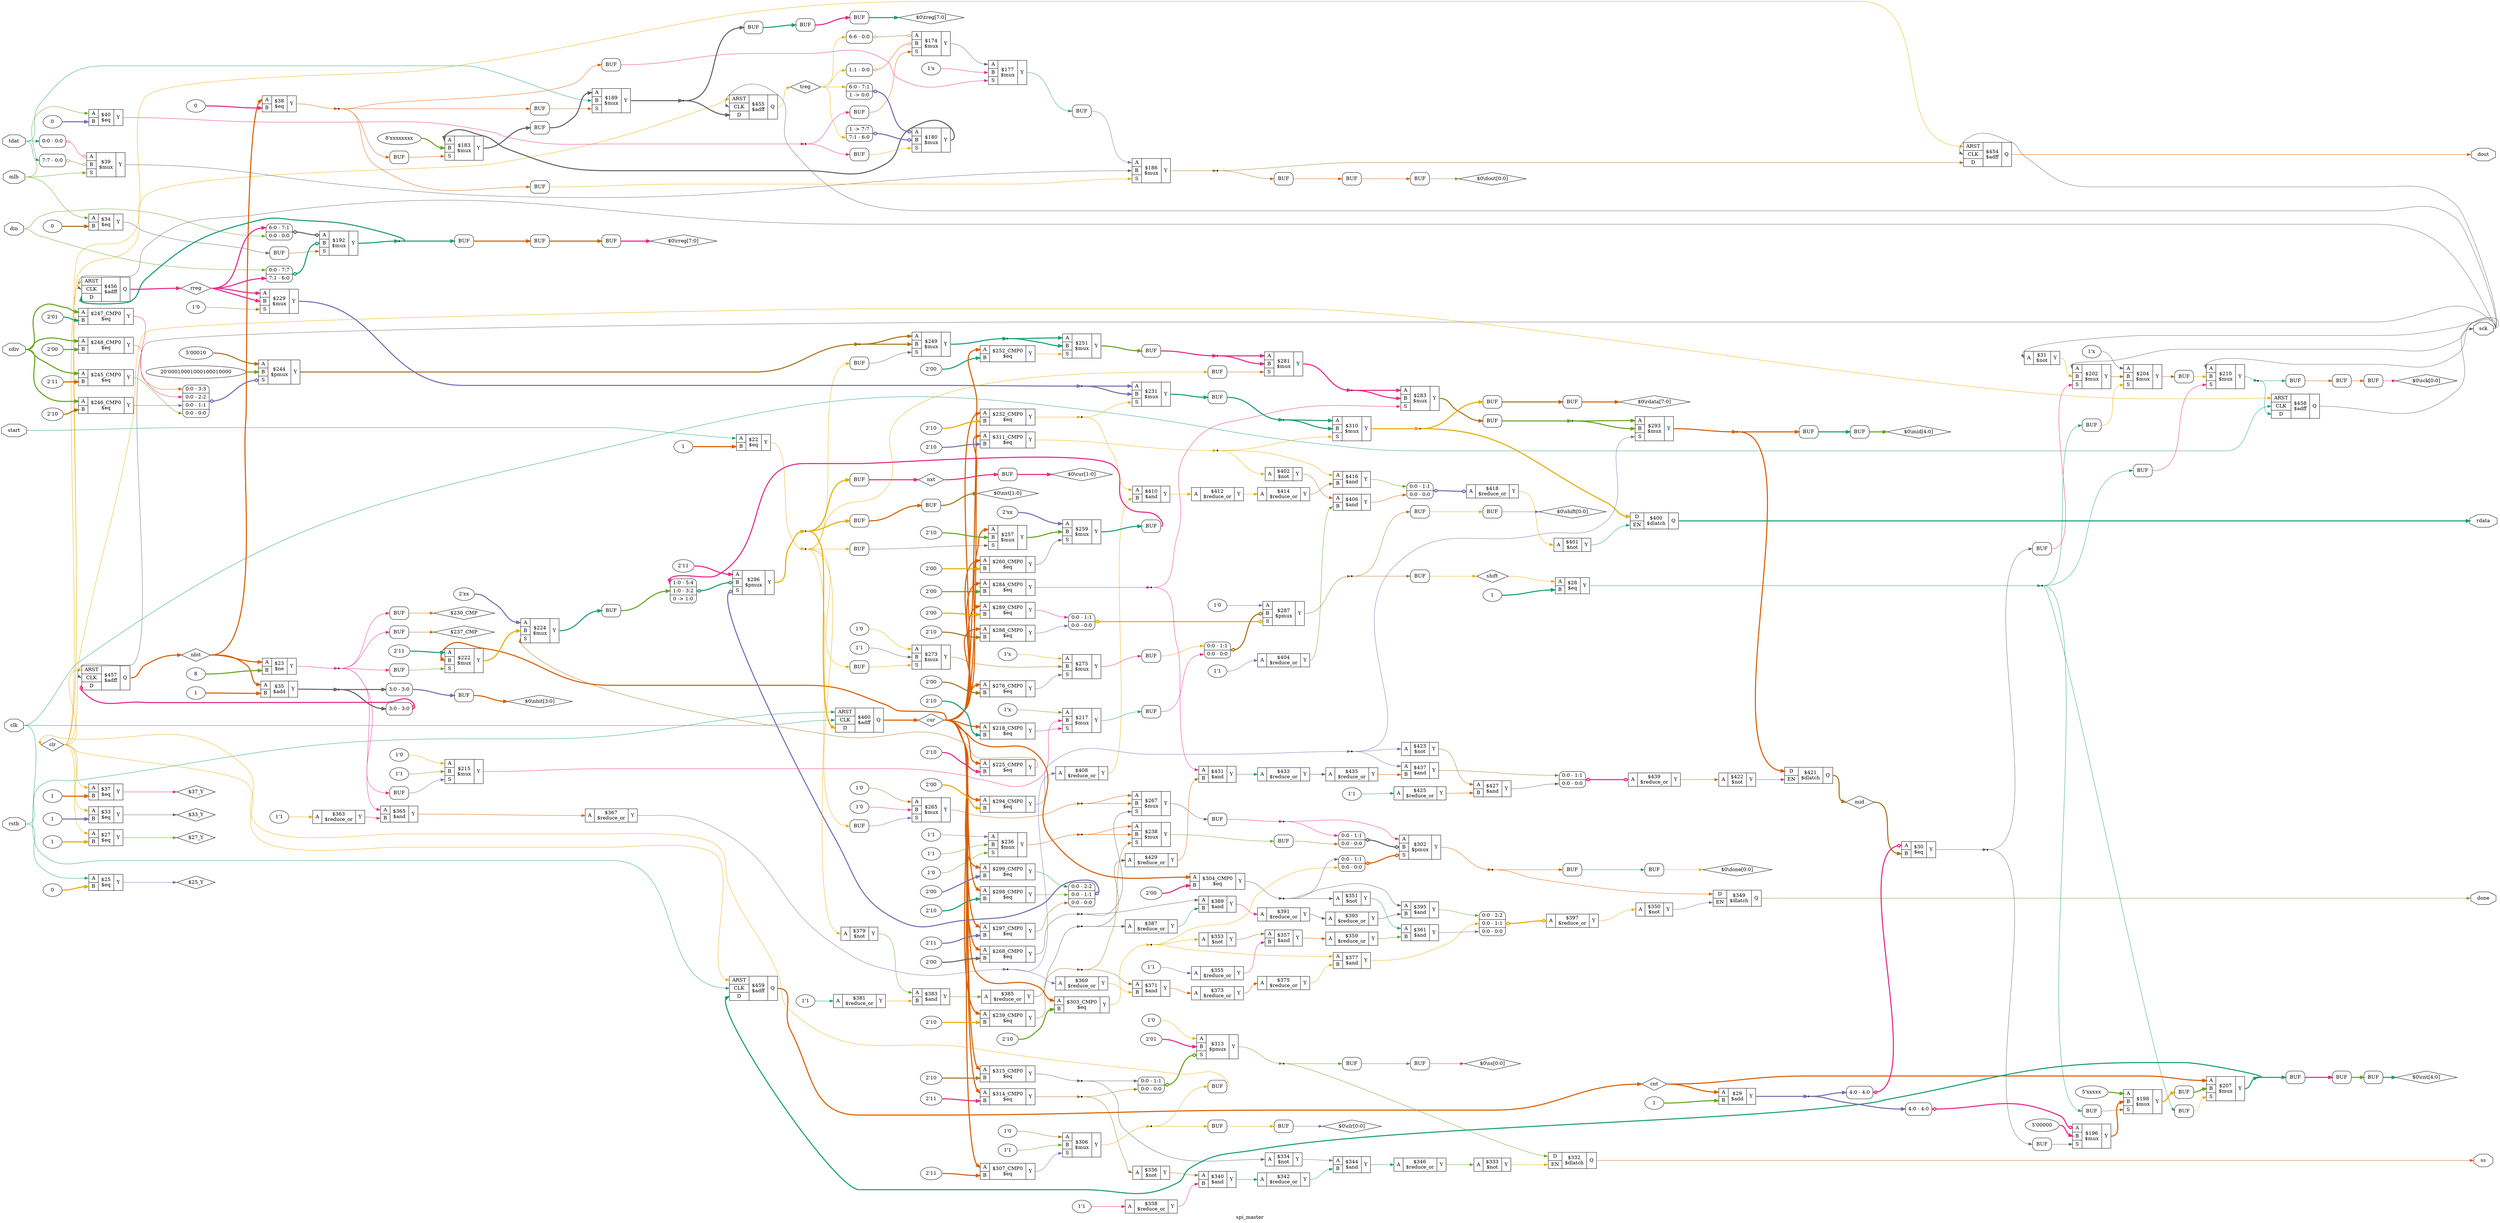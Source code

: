 digraph "spi_master" {
label="spi_master";
rankdir="LR";
remincross=true;
n200 [ shape=diamond, label="clr", color="black", fontcolor="black" ];
n201 [ shape=diamond, label="shift", color="black", fontcolor="black" ];
n202 [ shape=diamond, label="cnt", color="black", fontcolor="black" ];
n203 [ shape=diamond, label="mid", color="black", fontcolor="black" ];
n204 [ shape=diamond, label="nbit", color="black", fontcolor="black" ];
n205 [ shape=diamond, label="rreg", color="black", fontcolor="black" ];
n206 [ shape=diamond, label="treg", color="black", fontcolor="black" ];
n207 [ shape=diamond, label="nxt", color="black", fontcolor="black" ];
n208 [ shape=diamond, label="cur", color="black", fontcolor="black" ];
n209 [ shape=octagon, label="rdata", color="black", fontcolor="black" ];
n210 [ shape=octagon, label="done", color="black", fontcolor="black" ];
n211 [ shape=octagon, label="dout", color="black", fontcolor="black" ];
n212 [ shape=octagon, label="sck", color="black", fontcolor="black" ];
n213 [ shape=octagon, label="ss", color="black", fontcolor="black" ];
n214 [ shape=octagon, label="din", color="black", fontcolor="black" ];
n215 [ shape=octagon, label="cdiv", color="black", fontcolor="black" ];
n216 [ shape=octagon, label="tdat", color="black", fontcolor="black" ];
n217 [ shape=octagon, label="start", color="black", fontcolor="black" ];
n218 [ shape=octagon, label="mlb", color="black", fontcolor="black" ];
n219 [ shape=octagon, label="clk", color="black", fontcolor="black" ];
n220 [ shape=octagon, label="rstb", color="black", fontcolor="black" ];
{ rank="source"; n214; n215; n216; n217; n218; n219; n220;}
{ rank="sink"; n209; n210; n211; n212; n213;}
c225 [ shape=record, label="{{<p221> ARST|<p222> CLK|<p223> D}|$460\n$adff|{<p224> Q}}" ];
c226 [ shape=record, label="{{<p221> ARST|<p222> CLK|<p223> D}|$459\n$adff|{<p224> Q}}" ];
c227 [ shape=record, label="{{<p221> ARST|<p222> CLK|<p223> D}|$458\n$adff|{<p224> Q}}" ];
c228 [ shape=record, label="{{<p221> ARST|<p222> CLK|<p223> D}|$457\n$adff|{<p224> Q}}" ];
x0 [ shape=record, style=rounded, label="<s0> 3:0 - 3:0 " ];
x0:e -> c228:p223:w [arrowhead=odiamond, arrowtail=odiamond, dir=both, colorscheme="dark28", color="4", fontcolor="4", style="setlinewidth(3)", label=""];
c229 [ shape=record, label="{{<p221> ARST|<p222> CLK|<p223> D}|$456\n$adff|{<p224> Q}}" ];
c230 [ shape=record, label="{{<p221> ARST|<p222> CLK|<p223> D}|$455\n$adff|{<p224> Q}}" ];
c231 [ shape=record, label="{{<p221> ARST|<p222> CLK|<p223> D}|$454\n$adff|{<p224> Q}}" ];
c233 [ shape=record, label="{{<p223> D|<p232> EN}|$421\n$dlatch|{<p224> Q}}" ];
c236 [ shape=record, label="{{<p234> A}|$422\n$not|{<p235> Y}}" ];
c237 [ shape=record, label="{{<p234> A}|$439\n$reduce_or|{<p235> Y}}" ];
x1 [ shape=record, style=rounded, label="<s1> 0:0 - 1:1 |<s0> 0:0 - 0:0 " ];
x1:e -> c237:p234:w [arrowhead=odiamond, arrowtail=odiamond, dir=both, colorscheme="dark28", color="4", fontcolor="4", style="setlinewidth(3)", label=""];
c239 [ shape=record, label="{{<p234> A|<p238> B}|$437\n$and|{<p235> Y}}" ];
c240 [ shape=record, label="{{<p234> A}|$435\n$reduce_or|{<p235> Y}}" ];
c241 [ shape=record, label="{{<p234> A}|$433\n$reduce_or|{<p235> Y}}" ];
c242 [ shape=record, label="{{<p234> A|<p238> B}|$431\n$and|{<p235> Y}}" ];
c243 [ shape=record, label="{{<p234> A}|$429\n$reduce_or|{<p235> Y}}" ];
c244 [ shape=record, label="{{<p234> A|<p238> B}|$427\n$and|{<p235> Y}}" ];
v2 [ label="1'1" ];
c245 [ shape=record, label="{{<p234> A}|$425\n$reduce_or|{<p235> Y}}" ];
c246 [ shape=record, label="{{<p234> A}|$423\n$not|{<p235> Y}}" ];
c247 [ shape=record, label="{{<p223> D|<p232> EN}|$400\n$dlatch|{<p224> Q}}" ];
c248 [ shape=record, label="{{<p234> A}|$401\n$not|{<p235> Y}}" ];
c249 [ shape=record, label="{{<p234> A}|$418\n$reduce_or|{<p235> Y}}" ];
x3 [ shape=record, style=rounded, label="<s1> 0:0 - 1:1 |<s0> 0:0 - 0:0 " ];
x3:e -> c249:p234:w [arrowhead=odiamond, arrowtail=odiamond, dir=both, colorscheme="dark28", color="3", fontcolor="3", style="setlinewidth(3)", label=""];
c250 [ shape=record, label="{{<p234> A|<p238> B}|$416\n$and|{<p235> Y}}" ];
c251 [ shape=record, label="{{<p234> A}|$414\n$reduce_or|{<p235> Y}}" ];
c252 [ shape=record, label="{{<p234> A}|$412\n$reduce_or|{<p235> Y}}" ];
c253 [ shape=record, label="{{<p234> A|<p238> B}|$410\n$and|{<p235> Y}}" ];
c254 [ shape=record, label="{{<p234> A}|$408\n$reduce_or|{<p235> Y}}" ];
c255 [ shape=record, label="{{<p234> A|<p238> B}|$406\n$and|{<p235> Y}}" ];
v4 [ label="1'1" ];
c256 [ shape=record, label="{{<p234> A}|$404\n$reduce_or|{<p235> Y}}" ];
c257 [ shape=record, label="{{<p234> A}|$402\n$not|{<p235> Y}}" ];
c258 [ shape=record, label="{{<p223> D|<p232> EN}|$349\n$dlatch|{<p224> Q}}" ];
c259 [ shape=record, label="{{<p234> A}|$350\n$not|{<p235> Y}}" ];
c260 [ shape=record, label="{{<p234> A}|$397\n$reduce_or|{<p235> Y}}" ];
x5 [ shape=record, style=rounded, label="<s2> 0:0 - 2:2 |<s1> 0:0 - 1:1 |<s0> 0:0 - 0:0 " ];
x5:e -> c260:p234:w [arrowhead=odiamond, arrowtail=odiamond, dir=both, colorscheme="dark28", color="6", fontcolor="6", style="setlinewidth(3)", label=""];
c261 [ shape=record, label="{{<p234> A|<p238> B}|$395\n$and|{<p235> Y}}" ];
c262 [ shape=record, label="{{<p234> A}|$393\n$reduce_or|{<p235> Y}}" ];
c263 [ shape=record, label="{{<p234> A}|$391\n$reduce_or|{<p235> Y}}" ];
c264 [ shape=record, label="{{<p234> A|<p238> B}|$389\n$and|{<p235> Y}}" ];
c265 [ shape=record, label="{{<p234> A}|$387\n$reduce_or|{<p235> Y}}" ];
c266 [ shape=record, label="{{<p234> A}|$385\n$reduce_or|{<p235> Y}}" ];
c267 [ shape=record, label="{{<p234> A|<p238> B}|$383\n$and|{<p235> Y}}" ];
v6 [ label="1'1" ];
c268 [ shape=record, label="{{<p234> A}|$381\n$reduce_or|{<p235> Y}}" ];
c269 [ shape=record, label="{{<p234> A}|$379\n$not|{<p235> Y}}" ];
c270 [ shape=record, label="{{<p234> A|<p238> B}|$377\n$and|{<p235> Y}}" ];
c271 [ shape=record, label="{{<p234> A}|$375\n$reduce_or|{<p235> Y}}" ];
c272 [ shape=record, label="{{<p234> A}|$373\n$reduce_or|{<p235> Y}}" ];
c273 [ shape=record, label="{{<p234> A|<p238> B}|$371\n$and|{<p235> Y}}" ];
c274 [ shape=record, label="{{<p234> A}|$369\n$reduce_or|{<p235> Y}}" ];
c275 [ shape=record, label="{{<p234> A}|$367\n$reduce_or|{<p235> Y}}" ];
c276 [ shape=record, label="{{<p234> A|<p238> B}|$365\n$and|{<p235> Y}}" ];
v7 [ label="1'1" ];
c277 [ shape=record, label="{{<p234> A}|$363\n$reduce_or|{<p235> Y}}" ];
c278 [ shape=record, label="{{<p234> A|<p238> B}|$361\n$and|{<p235> Y}}" ];
c279 [ shape=record, label="{{<p234> A}|$359\n$reduce_or|{<p235> Y}}" ];
c280 [ shape=record, label="{{<p234> A|<p238> B}|$357\n$and|{<p235> Y}}" ];
v8 [ label="1'1" ];
c281 [ shape=record, label="{{<p234> A}|$355\n$reduce_or|{<p235> Y}}" ];
c282 [ shape=record, label="{{<p234> A}|$353\n$not|{<p235> Y}}" ];
c283 [ shape=record, label="{{<p234> A}|$351\n$not|{<p235> Y}}" ];
c284 [ shape=record, label="{{<p223> D|<p232> EN}|$332\n$dlatch|{<p224> Q}}" ];
c285 [ shape=record, label="{{<p234> A}|$333\n$not|{<p235> Y}}" ];
c286 [ shape=record, label="{{<p234> A}|$346\n$reduce_or|{<p235> Y}}" ];
c287 [ shape=record, label="{{<p234> A|<p238> B}|$344\n$and|{<p235> Y}}" ];
c288 [ shape=record, label="{{<p234> A}|$342\n$reduce_or|{<p235> Y}}" ];
c289 [ shape=record, label="{{<p234> A|<p238> B}|$340\n$and|{<p235> Y}}" ];
v9 [ label="1'1" ];
c290 [ shape=record, label="{{<p234> A}|$338\n$reduce_or|{<p235> Y}}" ];
c291 [ shape=record, label="{{<p234> A}|$336\n$not|{<p235> Y}}" ];
c292 [ shape=record, label="{{<p234> A}|$334\n$not|{<p235> Y}}" ];
v10 [ label="2'10" ];
c293 [ shape=record, label="{{<p234> A|<p238> B}|$315_CMP0\n$eq|{<p235> Y}}" ];
v12 [ label="2'01" ];
v13 [ label="1'0" ];
c295 [ shape=record, label="{{<p234> A|<p238> B|<p294> S}|$313\n$pmux|{<p235> Y}}" ];
x11 [ shape=record, style=rounded, label="<s1> 0:0 - 1:1 |<s0> 0:0 - 0:0 " ];
x11:e -> c295:p294:w [arrowhead=odiamond, arrowtail=odiamond, dir=both, colorscheme="dark28", color="5", fontcolor="5", style="setlinewidth(3)", label=""];
v14 [ label="2'11" ];
c296 [ shape=record, label="{{<p234> A|<p238> B}|$314_CMP0\n$eq|{<p235> Y}}" ];
c297 [ shape=record, label="{{<p234> A|<p238> B|<p294> S}|$310\n$mux|{<p235> Y}}" ];
v15 [ label="2'10" ];
c298 [ shape=record, label="{{<p234> A|<p238> B}|$311_CMP0\n$eq|{<p235> Y}}" ];
v16 [ label="1'1" ];
v17 [ label="1'0" ];
c299 [ shape=record, label="{{<p234> A|<p238> B|<p294> S}|$306\n$mux|{<p235> Y}}" ];
v18 [ label="2'11" ];
c300 [ shape=record, label="{{<p234> A|<p238> B}|$307_CMP0\n$eq|{<p235> Y}}" ];
v19 [ label="2'00" ];
c301 [ shape=record, label="{{<p234> A|<p238> B}|$304_CMP0\n$eq|{<p235> Y}}" ];
c302 [ shape=record, label="{{<p234> A|<p238> B|<p294> S}|$302\n$pmux|{<p235> Y}}" ];
x20 [ shape=record, style=rounded, label="<s1> 0:0 - 1:1 |<s0> 0:0 - 0:0 " ];
x20:e -> c302:p294:w [arrowhead=odiamond, arrowtail=odiamond, dir=both, colorscheme="dark28", color="2", fontcolor="2", style="setlinewidth(3)", label=""];
x21 [ shape=record, style=rounded, label="<s1> 0:0 - 1:1 |<s0> 0:0 - 0:0 " ];
x21:e -> c302:p238:w [arrowhead=odiamond, arrowtail=odiamond, dir=both, colorscheme="dark28", color="8", fontcolor="8", style="setlinewidth(3)", label=""];
v22 [ label="2'10" ];
c303 [ shape=record, label="{{<p234> A|<p238> B}|$303_CMP0\n$eq|{<p235> Y}}" ];
v23 [ label="2'00" ];
c304 [ shape=record, label="{{<p234> A|<p238> B}|$299_CMP0\n$eq|{<p235> Y}}" ];
v24 [ label="2'10" ];
c305 [ shape=record, label="{{<p234> A|<p238> B}|$298_CMP0\n$eq|{<p235> Y}}" ];
v27 [ label="2'11" ];
c306 [ shape=record, label="{{<p234> A|<p238> B|<p294> S}|$296\n$pmux|{<p235> Y}}" ];
x25 [ shape=record, style=rounded, label="<s2> 0:0 - 2:2 |<s1> 0:0 - 1:1 |<s0> 0:0 - 0:0 " ];
x25:e -> c306:p294:w [arrowhead=odiamond, arrowtail=odiamond, dir=both, colorscheme="dark28", color="3", fontcolor="3", style="setlinewidth(3)", label=""];
x26 [ shape=record, style=rounded, label="<s2> 1:0 - 5:4 |<s1> 1:0 - 3:2 |0 -&gt; 1:0 " ];
x26:e -> c306:p238:w [arrowhead=odiamond, arrowtail=odiamond, dir=both, colorscheme="dark28", color="1", fontcolor="1", style="setlinewidth(3)", label=""];
v28 [ label="2'11" ];
c307 [ shape=record, label="{{<p234> A|<p238> B}|$297_CMP0\n$eq|{<p235> Y}}" ];
c308 [ shape=record, label="{{<p234> A|<p238> B|<p294> S}|$293\n$mux|{<p235> Y}}" ];
v29 [ label="2'00" ];
c309 [ shape=record, label="{{<p234> A|<p238> B}|$294_CMP0\n$eq|{<p235> Y}}" ];
v30 [ label="2'00" ];
c310 [ shape=record, label="{{<p234> A|<p238> B}|$289_CMP0\n$eq|{<p235> Y}}" ];
v33 [ label="1'0" ];
c311 [ shape=record, label="{{<p234> A|<p238> B|<p294> S}|$287\n$pmux|{<p235> Y}}" ];
x31 [ shape=record, style=rounded, label="<s1> 0:0 - 1:1 |<s0> 0:0 - 0:0 " ];
x31:e -> c311:p294:w [arrowhead=odiamond, arrowtail=odiamond, dir=both, colorscheme="dark28", color="6", fontcolor="6", style="setlinewidth(3)", label=""];
x32 [ shape=record, style=rounded, label="<s1> 0:0 - 1:1 |<s0> 0:0 - 0:0 " ];
x32:e -> c311:p238:w [arrowhead=odiamond, arrowtail=odiamond, dir=both, colorscheme="dark28", color="7", fontcolor="7", style="setlinewidth(3)", label=""];
v34 [ label="2'10" ];
c312 [ shape=record, label="{{<p234> A|<p238> B}|$288_CMP0\n$eq|{<p235> Y}}" ];
c313 [ shape=record, label="{{<p234> A|<p238> B|<p294> S}|$283\n$mux|{<p235> Y}}" ];
v35 [ label="2'00" ];
c314 [ shape=record, label="{{<p234> A|<p238> B}|$284_CMP0\n$eq|{<p235> Y}}" ];
c315 [ shape=record, label="{{<p234> A|<p238> B|<p294> S}|$281\n$mux|{<p235> Y}}" ];
v36 [ label="1'x" ];
c316 [ shape=record, label="{{<p234> A|<p238> B|<p294> S}|$275\n$mux|{<p235> Y}}" ];
v37 [ label="2'00" ];
c317 [ shape=record, label="{{<p234> A|<p238> B}|$276_CMP0\n$eq|{<p235> Y}}" ];
v38 [ label="1'1" ];
v39 [ label="1'0" ];
c318 [ shape=record, label="{{<p234> A|<p238> B|<p294> S}|$273\n$mux|{<p235> Y}}" ];
c319 [ shape=record, label="{{<p234> A|<p238> B|<p294> S}|$267\n$mux|{<p235> Y}}" ];
v40 [ label="2'00" ];
c320 [ shape=record, label="{{<p234> A|<p238> B}|$268_CMP0\n$eq|{<p235> Y}}" ];
v41 [ label="1'0" ];
v42 [ label="1'0" ];
c321 [ shape=record, label="{{<p234> A|<p238> B|<p294> S}|$265\n$mux|{<p235> Y}}" ];
v43 [ label="2'xx" ];
c322 [ shape=record, label="{{<p234> A|<p238> B|<p294> S}|$259\n$mux|{<p235> Y}}" ];
v44 [ label="2'00" ];
c323 [ shape=record, label="{{<p234> A|<p238> B}|$260_CMP0\n$eq|{<p235> Y}}" ];
v45 [ label="2'10" ];
c324 [ shape=record, label="{{<p234> A|<p238> B|<p294> S}|$257\n$mux|{<p235> Y}}" ];
c325 [ shape=record, label="{{<p234> A|<p238> B|<p294> S}|$251\n$mux|{<p235> Y}}" ];
v46 [ label="2'00" ];
c326 [ shape=record, label="{{<p234> A|<p238> B}|$252_CMP0\n$eq|{<p235> Y}}" ];
c327 [ shape=record, label="{{<p234> A|<p238> B|<p294> S}|$249\n$mux|{<p235> Y}}" ];
v47 [ label="2'00" ];
c328 [ shape=record, label="{{<p234> A|<p238> B}|$248_CMP0\n$eq|{<p235> Y}}" ];
v48 [ label="2'01" ];
c329 [ shape=record, label="{{<p234> A|<p238> B}|$247_CMP0\n$eq|{<p235> Y}}" ];
v49 [ label="2'10" ];
c330 [ shape=record, label="{{<p234> A|<p238> B}|$246_CMP0\n$eq|{<p235> Y}}" ];
v51 [ label="20'00010001000100010000" ];
v52 [ label="5'00010" ];
c331 [ shape=record, label="{{<p234> A|<p238> B|<p294> S}|$244\n$pmux|{<p235> Y}}" ];
x50 [ shape=record, style=rounded, label="<s3> 0:0 - 3:3 |<s2> 0:0 - 2:2 |<s1> 0:0 - 1:1 |<s0> 0:0 - 0:0 " ];
x50:e -> c331:p294:w [arrowhead=odiamond, arrowtail=odiamond, dir=both, colorscheme="dark28", color="3", fontcolor="3", style="setlinewidth(3)", label=""];
v53 [ label="2'11" ];
c332 [ shape=record, label="{{<p234> A|<p238> B}|$245_CMP0\n$eq|{<p235> Y}}" ];
c333 [ shape=record, label="{{<p234> A|<p238> B|<p294> S}|$238\n$mux|{<p235> Y}}" ];
v54 [ label="2'10" ];
c334 [ shape=record, label="{{<p234> A|<p238> B}|$239_CMP0\n$eq|{<p235> Y}}" ];
v55 [ label="1'0" ];
v56 [ label="1'1" ];
v57 [ label="1'1" ];
c335 [ shape=record, label="{{<p234> A|<p238> B|<p294> S}|$236\n$mux|{<p235> Y}}" ];
c336 [ shape=record, label="{{<p234> A|<p238> B|<p294> S}|$231\n$mux|{<p235> Y}}" ];
v58 [ label="2'10" ];
c337 [ shape=record, label="{{<p234> A|<p238> B}|$232_CMP0\n$eq|{<p235> Y}}" ];
v59 [ label="1'0" ];
c338 [ shape=record, label="{{<p234> A|<p238> B|<p294> S}|$229\n$mux|{<p235> Y}}" ];
v60 [ label="2'xx" ];
c339 [ shape=record, label="{{<p234> A|<p238> B|<p294> S}|$224\n$mux|{<p235> Y}}" ];
v61 [ label="2'10" ];
c340 [ shape=record, label="{{<p234> A|<p238> B}|$225_CMP0\n$eq|{<p235> Y}}" ];
v62 [ label="2'11" ];
c341 [ shape=record, label="{{<p234> A|<p238> B|<p294> S}|$222\n$mux|{<p235> Y}}" ];
v63 [ label="1'x" ];
c342 [ shape=record, label="{{<p234> A|<p238> B|<p294> S}|$217\n$mux|{<p235> Y}}" ];
v64 [ label="2'10" ];
c343 [ shape=record, label="{{<p234> A|<p238> B}|$218_CMP0\n$eq|{<p235> Y}}" ];
v65 [ label="1'1" ];
v66 [ label="1'0" ];
c344 [ shape=record, label="{{<p234> A|<p238> B|<p294> S}|$215\n$mux|{<p235> Y}}" ];
c345 [ shape=record, label="{{<p234> A|<p238> B|<p294> S}|$210\n$mux|{<p235> Y}}" ];
c346 [ shape=record, label="{{<p234> A|<p238> B|<p294> S}|$207\n$mux|{<p235> Y}}" ];
v67 [ label="1'x" ];
c347 [ shape=record, label="{{<p234> A|<p238> B|<p294> S}|$204\n$mux|{<p235> Y}}" ];
c348 [ shape=record, label="{{<p234> A|<p238> B|<p294> S}|$202\n$mux|{<p235> Y}}" ];
v68 [ label="5'xxxxx" ];
c349 [ shape=record, label="{{<p234> A|<p238> B|<p294> S}|$198\n$mux|{<p235> Y}}" ];
v69 [ label="5'00000" ];
c350 [ shape=record, label="{{<p234> A|<p238> B|<p294> S}|$196\n$mux|{<p235> Y}}" ];
x70 [ shape=record, style=rounded, label="<s0> 4:0 - 4:0 " ];
x70:e -> c350:p234:w [arrowhead=odiamond, arrowtail=odiamond, dir=both, colorscheme="dark28", color="4", fontcolor="4", style="setlinewidth(3)", label=""];
c351 [ shape=record, label="{{<p234> A|<p238> B|<p294> S}|$192\n$mux|{<p235> Y}}" ];
x71 [ shape=record, style=rounded, label="<s1> 0:0 - 7:7 |<s0> 7:1 - 6:0 " ];
x71:e -> c351:p238:w [arrowhead=odiamond, arrowtail=odiamond, dir=both, colorscheme="dark28", color="1", fontcolor="1", style="setlinewidth(3)", label=""];
x72 [ shape=record, style=rounded, label="<s1> 6:0 - 7:1 |<s0> 0:0 - 0:0 " ];
x72:e -> c351:p234:w [arrowhead=odiamond, arrowtail=odiamond, dir=both, colorscheme="dark28", color="8", fontcolor="8", style="setlinewidth(3)", label=""];
c352 [ shape=record, label="{{<p234> A|<p238> B|<p294> S}|$189\n$mux|{<p235> Y}}" ];
c353 [ shape=record, label="{{<p234> A|<p238> B|<p294> S}|$186\n$mux|{<p235> Y}}" ];
v73 [ label="8'xxxxxxxx" ];
c354 [ shape=record, label="{{<p234> A|<p238> B|<p294> S}|$183\n$mux|{<p235> Y}}" ];
c355 [ shape=record, label="{{<p234> A|<p238> B|<p294> S}|$180\n$mux|{<p235> Y}}" ];
x74 [ shape=record, style=rounded, label="1 -&gt; 7:7 |<s0> 7:1 - 6:0 " ];
x74:e -> c355:p238:w [arrowhead=odiamond, arrowtail=odiamond, dir=both, colorscheme="dark28", color="3", fontcolor="3", style="setlinewidth(3)", label=""];
x75 [ shape=record, style=rounded, label="<s1> 6:0 - 7:1 |1 -&gt; 0:0 " ];
x75:e -> c355:p234:w [arrowhead=odiamond, arrowtail=odiamond, dir=both, colorscheme="dark28", color="3", fontcolor="3", style="setlinewidth(3)", label=""];
v76 [ label="1'x" ];
c356 [ shape=record, label="{{<p234> A|<p238> B|<p294> S}|$177\n$mux|{<p235> Y}}" ];
c357 [ shape=record, label="{{<p234> A|<p238> B|<p294> S}|$174\n$mux|{<p235> Y}}" ];
x77 [ shape=record, style=rounded, label="<s0> 1:1 - 0:0 " ];
x77:e -> c357:p238:w [arrowhead=odiamond, arrowtail=odiamond, dir=both, colorscheme="dark28", color="2", fontcolor="2", label=""];
x78 [ shape=record, style=rounded, label="<s0> 6:6 - 0:0 " ];
x78:e -> c357:p234:w [arrowhead=odiamond, arrowtail=odiamond, dir=both, colorscheme="dark28", color="7", fontcolor="7", label=""];
v79 [ label="0" ];
c358 [ shape=record, label="{{<p234> A|<p238> B}|$40\n$eq|{<p235> Y}}" ];
c359 [ shape=record, label="{{<p234> A|<p238> B|<p294> S}|$39\n$mux|{<p235> Y}}" ];
x80 [ shape=record, style=rounded, label="<s0> 7:7 - 0:0 " ];
x80:e -> c359:p238:w [arrowhead=odiamond, arrowtail=odiamond, dir=both, colorscheme="dark28", color="7", fontcolor="7", label=""];
x81 [ shape=record, style=rounded, label="<s0> 0:0 - 0:0 " ];
x81:e -> c359:p234:w [arrowhead=odiamond, arrowtail=odiamond, dir=both, colorscheme="dark28", color="4", fontcolor="4", label=""];
v82 [ label="0" ];
c360 [ shape=record, label="{{<p234> A|<p238> B}|$38\n$eq|{<p235> Y}}" ];
v83 [ label="1" ];
c361 [ shape=record, label="{{<p234> A|<p238> B}|$37\n$eq|{<p235> Y}}" ];
v84 [ label="1" ];
c362 [ shape=record, label="{{<p234> A|<p238> B}|$35\n$add|{<p235> Y}}" ];
v85 [ label="0" ];
c363 [ shape=record, label="{{<p234> A|<p238> B}|$34\n$eq|{<p235> Y}}" ];
v86 [ label="1" ];
c364 [ shape=record, label="{{<p234> A|<p238> B}|$33\n$eq|{<p235> Y}}" ];
c365 [ shape=record, label="{{<p234> A}|$31\n$not|{<p235> Y}}" ];
c366 [ shape=record, label="{{<p234> A|<p238> B}|$30\n$eq|{<p235> Y}}" ];
x87 [ shape=record, style=rounded, label="<s0> 4:0 - 4:0 " ];
x87:e -> c366:p234:w [arrowhead=odiamond, arrowtail=odiamond, dir=both, colorscheme="dark28", color="4", fontcolor="4", style="setlinewidth(3)", label=""];
v88 [ label="1" ];
c367 [ shape=record, label="{{<p234> A|<p238> B}|$29\n$add|{<p235> Y}}" ];
v89 [ label="1" ];
c368 [ shape=record, label="{{<p234> A|<p238> B}|$28\n$eq|{<p235> Y}}" ];
v90 [ label="1" ];
c369 [ shape=record, label="{{<p234> A|<p238> B}|$27\n$eq|{<p235> Y}}" ];
v91 [ label="0" ];
c370 [ shape=record, label="{{<p234> A|<p238> B}|$25\n$eq|{<p235> Y}}" ];
v92 [ label="8" ];
c371 [ shape=record, label="{{<p234> A|<p238> B}|$23\n$ne|{<p235> Y}}" ];
v93 [ label="1" ];
c372 [ shape=record, label="{{<p234> A|<p238> B}|$22\n$eq|{<p235> Y}}" ];
x94 [shape=box, style=rounded, label="BUF"];
x95 [shape=box, style=rounded, label="BUF"];
x96 [shape=box, style=rounded, label="BUF"];
x97 [shape=box, style=rounded, label="BUF"];
x98 [shape=box, style=rounded, label="BUF"];
x99 [shape=box, style=rounded, label="BUF"];
x100 [shape=box, style=rounded, label="BUF"];
x101 [shape=box, style=rounded, label="BUF"];
x102 [shape=box, style=rounded, label="BUF"];
x103 [shape=box, style=rounded, label="BUF"];
x104 [shape=box, style=rounded, label="BUF"];
x105 [shape=box, style=rounded, label="BUF"];
x106 [shape=box, style=rounded, label="BUF"];
x107 [shape=box, style=rounded, label="BUF"];
x108 [shape=box, style=rounded, label="BUF"];
x109 [shape=box, style=rounded, label="BUF"];
x110 [ shape=record, style=rounded, label="<s0> 3:0 - 3:0 " ];
x111 [shape=box, style=rounded, label="BUF"];
x112 [shape=box, style=rounded, label="BUF"];
x113 [shape=box, style=rounded, label="BUF"];
x114 [shape=box, style=rounded, label="BUF"];
x115 [shape=box, style=rounded, label="BUF"];
x116 [shape=box, style=rounded, label="BUF"];
x117 [shape=box, style=rounded, label="BUF"];
x118 [shape=box, style=rounded, label="BUF"];
x119 [shape=box, style=rounded, label="BUF"];
x120 [shape=box, style=rounded, label="BUF"];
x121 [shape=box, style=rounded, label="BUF"];
x122 [shape=box, style=rounded, label="BUF"];
x123 [shape=box, style=rounded, label="BUF"];
x124 [shape=box, style=rounded, label="BUF"];
x125 [shape=box, style=rounded, label="BUF"];
x126 [shape=box, style=rounded, label="BUF"];
x127 [shape=box, style=rounded, label="BUF"];
x128 [shape=box, style=rounded, label="BUF"];
x129 [shape=box, style=rounded, label="BUF"];
x130 [shape=box, style=rounded, label="BUF"];
x131 [shape=box, style=rounded, label="BUF"];
x132 [shape=box, style=rounded, label="BUF"];
x133 [shape=box, style=rounded, label="BUF"];
x134 [shape=box, style=rounded, label="BUF"];
x135 [shape=box, style=rounded, label="BUF"];
x136 [shape=box, style=rounded, label="BUF"];
x137 [shape=box, style=rounded, label="BUF"];
x138 [shape=box, style=rounded, label="BUF"];
x139 [shape=box, style=rounded, label="BUF"];
x140 [shape=box, style=rounded, label="BUF"];
x141 [shape=box, style=rounded, label="BUF"];
x142 [shape=box, style=rounded, label="BUF"];
x143 [shape=box, style=rounded, label="BUF"];
x144 [shape=box, style=rounded, label="BUF"];
x145 [shape=box, style=rounded, label="BUF"];
x146 [shape=box, style=rounded, label="BUF"];
x147 [shape=box, style=rounded, label="BUF"];
x148 [shape=box, style=rounded, label="BUF"];
x149 [shape=box, style=rounded, label="BUF"];
x150 [shape=box, style=rounded, label="BUF"];
x151 [shape=box, style=rounded, label="BUF"];
x152 [shape=box, style=rounded, label="BUF"];
x153 [shape=box, style=rounded, label="BUF"];
x154 [shape=box, style=rounded, label="BUF"];
x155 [shape=box, style=rounded, label="BUF"];
x156 [shape=box, style=rounded, label="BUF"];
x157 [shape=box, style=rounded, label="BUF"];
x158 [shape=box, style=rounded, label="BUF"];
x159 [shape=box, style=rounded, label="BUF"];
x160 [shape=box, style=rounded, label="BUF"];
x161 [shape=box, style=rounded, label="BUF"];
x162 [shape=box, style=rounded, label="BUF"];
x163 [shape=box, style=rounded, label="BUF"];
c236:p235:e -> c233:p232:w [colorscheme="dark28", color="4", fontcolor="4", label=""];
c246:p235:e -> c244:p234:w [colorscheme="dark28", color="7", fontcolor="7", label=""];
n100 [ shape=point ];
c335:p235:e -> n100:w [colorscheme="dark28", color="2", fontcolor="2", label=""];
n100:e -> c333:p234:w [colorscheme="dark28", color="2", fontcolor="2", label=""];
n100:e -> c333:p238:w [colorscheme="dark28", color="2", fontcolor="2", label=""];
n101 [ shape=diamond, label="$237_CMP" ];
x135:e:e -> n101:w [colorscheme="dark28", color="7", fontcolor="7", label=""];
c336:p235:e -> x134:w:w [colorscheme="dark28", color="1", fontcolor="1", style="setlinewidth(3)", label=""];
n103 [ shape=point ];
c337:p235:e -> n103:w [colorscheme="dark28", color="6", fontcolor="6", label=""];
n103:e -> c253:p234:w [colorscheme="dark28", color="6", fontcolor="6", label=""];
n103:e -> c336:p294:w [colorscheme="dark28", color="6", fontcolor="6", label=""];
n104 [ shape=point ];
c338:p235:e -> n104:w [colorscheme="dark28", color="3", fontcolor="3", style="setlinewidth(3)", label=""];
n104:e -> c336:p234:w [colorscheme="dark28", color="3", fontcolor="3", style="setlinewidth(3)", label=""];
n104:e -> c336:p238:w [colorscheme="dark28", color="3", fontcolor="3", style="setlinewidth(3)", label=""];
n105 [ shape=diamond, label="$230_CMP" ];
x133:e:e -> n105:w [colorscheme="dark28", color="2", fontcolor="2", label=""];
c339:p235:e -> x132:w:w [colorscheme="dark28", color="1", fontcolor="1", style="setlinewidth(3)", label=""];
c340:p235:e -> c339:p294:w [colorscheme="dark28", color="7", fontcolor="7", label=""];
c341:p235:e -> c339:p238:w [colorscheme="dark28", color="6", fontcolor="6", style="setlinewidth(3)", label=""];
x131:e:e -> c341:p294:w [colorscheme="dark28", color="5", fontcolor="5", label=""];
c248:p235:e -> c247:p232:w [colorscheme="dark28", color="1", fontcolor="1", label=""];
c342:p235:e -> x130:w:w [colorscheme="dark28", color="1", fontcolor="1", label=""];
c343:p235:e -> c342:p294:w [colorscheme="dark28", color="4", fontcolor="4", label=""];
c344:p235:e -> c342:p238:w [colorscheme="dark28", color="4", fontcolor="4", label=""];
x129:e:e -> c344:p294:w [colorscheme="dark28", color="3", fontcolor="3", label=""];
n114 [ shape=point ];
c345:p235:e -> n114:w [colorscheme="dark28", color="1", fontcolor="1", label=""];
n114:e -> c227:p223:w [colorscheme="dark28", color="1", fontcolor="1", label=""];
n114:e -> x123:w:w [colorscheme="dark28", color="1", fontcolor="1", label=""];
x122:e:e -> c345:p294:w [colorscheme="dark28", color="4", fontcolor="4", label=""];
n116 [ shape=point ];
c346:p235:e -> n116:w [colorscheme="dark28", color="1", fontcolor="1", style="setlinewidth(3)", label=""];
n116:e -> c226:p223:w [colorscheme="dark28", color="1", fontcolor="1", style="setlinewidth(3)", label=""];
n116:e -> x121:w:w [colorscheme="dark28", color="1", fontcolor="1", style="setlinewidth(3)", label=""];
x120:e:e -> c346:p294:w [colorscheme="dark28", color="6", fontcolor="6", label=""];
c347:p235:e -> x119:w:w [colorscheme="dark28", color="7", fontcolor="7", label=""];
x118:e:e -> c347:p294:w [colorscheme="dark28", color="6", fontcolor="6", label=""];
c249:p235:e -> c248:p234:w [colorscheme="dark28", color="6", fontcolor="6", label=""];
c348:p235:e -> c347:p238:w [colorscheme="dark28", color="7", fontcolor="7", label=""];
x117:e:e -> c348:p294:w [colorscheme="dark28", color="4", fontcolor="4", label=""];
c349:p235:e -> x116:w:w [colorscheme="dark28", color="6", fontcolor="6", style="setlinewidth(3)", label=""];
x115:e:e -> c349:p294:w [colorscheme="dark28", color="7", fontcolor="7", label=""];
c350:p235:e -> c349:p238:w [colorscheme="dark28", color="2", fontcolor="2", style="setlinewidth(3)", label=""];
x114:e:e -> c350:p294:w [colorscheme="dark28", color="8", fontcolor="8", label=""];
n126 [ shape=point ];
c351:p235:e -> n126:w [colorscheme="dark28", color="1", fontcolor="1", style="setlinewidth(3)", label=""];
n126:e -> c229:p223:w [colorscheme="dark28", color="1", fontcolor="1", style="setlinewidth(3)", label=""];
n126:e -> x109:w:w [colorscheme="dark28", color="1", fontcolor="1", style="setlinewidth(3)", label=""];
x108:e:e -> c351:p294:w [colorscheme="dark28", color="2", fontcolor="2", label=""];
n128 [ shape=point ];
c352:p235:e -> n128:w [colorscheme="dark28", color="8", fontcolor="8", style="setlinewidth(3)", label=""];
n128:e -> c230:p223:w [colorscheme="dark28", color="8", fontcolor="8", style="setlinewidth(3)", label=""];
n128:e -> x103:w:w [colorscheme="dark28", color="8", fontcolor="8", style="setlinewidth(3)", label=""];
x102:e:e -> c352:p294:w [colorscheme="dark28", color="7", fontcolor="7", label=""];
c250:p235:e -> x3:s1:w [colorscheme="dark28", color="5", fontcolor="5", label=""];
n130 [ shape=point ];
c353:p235:e -> n130:w [colorscheme="dark28", color="7", fontcolor="7", label=""];
n130:e -> c231:p223:w [colorscheme="dark28", color="7", fontcolor="7", label=""];
n130:e -> x101:w:w [colorscheme="dark28", color="7", fontcolor="7", label=""];
x100:e:e -> c353:p294:w [colorscheme="dark28", color="6", fontcolor="6", label=""];
c354:p235:e -> x99:w:w [colorscheme="dark28", color="8", fontcolor="8", style="setlinewidth(3)", label=""];
x98:e:e -> c354:p294:w [colorscheme="dark28", color="2", fontcolor="2", label=""];
c355:p235:e -> c354:p234:w [colorscheme="dark28", color="8", fontcolor="8", style="setlinewidth(3)", label=""];
x97:e:e -> c355:p294:w [colorscheme="dark28", color="6", fontcolor="6", label=""];
c356:p235:e -> x96:w:w [colorscheme="dark28", color="1", fontcolor="1", label=""];
x95:e:e -> c356:p294:w [colorscheme="dark28", color="4", fontcolor="4", label=""];
c357:p235:e -> c356:p234:w [colorscheme="dark28", color="8", fontcolor="8", label=""];
x94:e:e -> c357:p294:w [colorscheme="dark28", color="2", fontcolor="2", label=""];
c251:p235:e -> c250:p238:w [colorscheme="dark28", color="7", fontcolor="7", label=""];
x99:e:e -> c352:p234:w [colorscheme="dark28", color="8", fontcolor="8", style="setlinewidth(3)", label=""];
x96:e:e -> c353:p234:w [colorscheme="dark28", color="3", fontcolor="3", label=""];
n142 [ shape=point ];
c358:p235:e -> n142:w [colorscheme="dark28", color="4", fontcolor="4", label=""];
n142:e -> x94:w:w [colorscheme="dark28", color="4", fontcolor="4", label=""];
n142:e -> x97:w:w [colorscheme="dark28", color="4", fontcolor="4", label=""];
c359:p235:e -> c353:p238:w [colorscheme="dark28", color="8", fontcolor="8", label=""];
x103:e:e -> x104:w:w [colorscheme="dark28", color="1", fontcolor="1", style="setlinewidth(3)", label=""];
x101:e:e -> x105:w:w [colorscheme="dark28", color="2", fontcolor="2", label=""];
n146 [ shape=point ];
c360:p235:e -> n146:w [colorscheme="dark28", color="2", fontcolor="2", label=""];
n146:e -> x100:w:w [colorscheme="dark28", color="2", fontcolor="2", label=""];
n146:e -> x102:w:w [colorscheme="dark28", color="2", fontcolor="2", label=""];
n146:e -> x95:w:w [colorscheme="dark28", color="2", fontcolor="2", label=""];
n146:e -> x98:w:w [colorscheme="dark28", color="2", fontcolor="2", label=""];
x104:e:e -> x106:w:w [colorscheme="dark28", color="4", fontcolor="4", style="setlinewidth(3)", label=""];
x105:e:e -> x107:w:w [colorscheme="dark28", color="2", fontcolor="2", label=""];
n149 [ shape=diamond, label="$37_Y" ];
c361:p235:e -> n149:w [colorscheme="dark28", color="4", fontcolor="4", label=""];
c252:p235:e -> c251:p234:w [colorscheme="dark28", color="6", fontcolor="6", label=""];
n150 [ shape=diamond, label="$0\\treg[7:0]" ];
x106:e:e -> n150:w [colorscheme="dark28", color="1", fontcolor="1", style="setlinewidth(3)", label=""];
n151 [ shape=diamond, label="$0\\dout[0:0]" ];
x107:e:e -> n151:w [colorscheme="dark28", color="5", fontcolor="5", label=""];
n152 [ shape=point ];
c362:p235:e -> n152:w [colorscheme="dark28", color="8", fontcolor="8", style="setlinewidth(3)", label=""];
n152:e -> x0:s0:w [colorscheme="dark28", color="8", fontcolor="8", style="setlinewidth(3)", label=""];
n152:e -> x110:s0:w [colorscheme="dark28", color="8", fontcolor="8", style="setlinewidth(3)", label=""];
x109:e:e -> x111:w:w [colorscheme="dark28", color="2", fontcolor="2", style="setlinewidth(3)", label=""];
c363:p235:e -> x108:w:w [colorscheme="dark28", color="8", fontcolor="8", label=""];
x110:e -> x112:w:w [colorscheme="dark28", color="3", fontcolor="3", style="setlinewidth(3)", label=""];
x111:e:e -> x113:w:w [colorscheme="dark28", color="7", fontcolor="7", style="setlinewidth(3)", label=""];
n157 [ shape=diamond, label="$33_Y" ];
c364:p235:e -> n157:w [colorscheme="dark28", color="8", fontcolor="8", label=""];
n158 [ shape=diamond, label="$0\\nbit[3:0]" ];
x112:e:e -> n158:w [colorscheme="dark28", color="2", fontcolor="2", style="setlinewidth(3)", label=""];
n159 [ shape=diamond, label="$0\\rreg[7:0]" ];
x113:e:e -> n159:w [colorscheme="dark28", color="4", fontcolor="4", style="setlinewidth(3)", label=""];
c253:p235:e -> c252:p234:w [colorscheme="dark28", color="6", fontcolor="6", label=""];
c365:p235:e -> c348:p238:w [colorscheme="dark28", color="6", fontcolor="6", label=""];
x116:e:e -> c346:p238:w [colorscheme="dark28", color="5", fontcolor="5", style="setlinewidth(3)", label=""];
x119:e:e -> c345:p238:w [colorscheme="dark28", color="6", fontcolor="6", label=""];
n163 [ shape=point ];
c366:p235:e -> n163:w [colorscheme="dark28", color="8", fontcolor="8", label=""];
n163:e -> x114:w:w [colorscheme="dark28", color="8", fontcolor="8", label=""];
n163:e -> x117:w:w [colorscheme="dark28", color="8", fontcolor="8", label=""];
n164 [ shape=point ];
c367:p235:e -> n164:w [colorscheme="dark28", color="3", fontcolor="3", style="setlinewidth(3)", label=""];
n164:e -> x70:s0:w [colorscheme="dark28", color="3", fontcolor="3", style="setlinewidth(3)", label=""];
n164:e -> x87:s0:w [colorscheme="dark28", color="3", fontcolor="3", style="setlinewidth(3)", label=""];
x121:e:e -> x124:w:w [colorscheme="dark28", color="4", fontcolor="4", style="setlinewidth(3)", label=""];
x123:e:e -> x125:w:w [colorscheme="dark28", color="2", fontcolor="2", label=""];
n167 [ shape=point ];
c368:p235:e -> n167:w [colorscheme="dark28", color="1", fontcolor="1", label=""];
n167:e -> x115:w:w [colorscheme="dark28", color="1", fontcolor="1", label=""];
n167:e -> x118:w:w [colorscheme="dark28", color="1", fontcolor="1", label=""];
n167:e -> x120:w:w [colorscheme="dark28", color="1", fontcolor="1", label=""];
n167:e -> x122:w:w [colorscheme="dark28", color="1", fontcolor="1", label=""];
x124:e:e -> x126:w:w [colorscheme="dark28", color="5", fontcolor="5", style="setlinewidth(3)", label=""];
x125:e:e -> x127:w:w [colorscheme="dark28", color="2", fontcolor="2", label=""];
c254:p235:e -> c253:p238:w [colorscheme="dark28", color="6", fontcolor="6", label=""];
n170 [ shape=diamond, label="$27_Y" ];
c369:p235:e -> n170:w [colorscheme="dark28", color="5", fontcolor="5", label=""];
n171 [ shape=diamond, label="$0\\cnt[4:0]" ];
x126:e:e -> n171:w [colorscheme="dark28", color="1", fontcolor="1", style="setlinewidth(3)", label=""];
n172 [ shape=diamond, label="$0\\sck[0:0]" ];
x127:e:e -> n172:w [colorscheme="dark28", color="4", fontcolor="4", label=""];
n173 [ shape=diamond, label="$25_Y" ];
c370:p235:e -> n173:w [colorscheme="dark28", color="3", fontcolor="3", label=""];
n174 [ shape=diamond, label="$0\\cur[1:0]" ];
x128:e:e -> n174:w [colorscheme="dark28", color="4", fontcolor="4", style="setlinewidth(3)", label=""];
x130:e:e -> x32:s0:w [colorscheme="dark28", color="4", fontcolor="4", label=""];
x132:e:e -> x26:s1:w [colorscheme="dark28", color="5", fontcolor="5", style="setlinewidth(3)", label=""];
n177 [ shape=point ];
x134:e:e -> n177:w [colorscheme="dark28", color="1", fontcolor="1", style="setlinewidth(3)", label=""];
n177:e -> c297:p234:w [colorscheme="dark28", color="1", fontcolor="1", style="setlinewidth(3)", label=""];
n177:e -> c297:p238:w [colorscheme="dark28", color="1", fontcolor="1", style="setlinewidth(3)", label=""];
x136:e:e -> x21:s0:w [colorscheme="dark28", color="7", fontcolor="7", label=""];
n179 [ shape=point ];
c371:p235:e -> n179:w [colorscheme="dark28", color="4", fontcolor="4", label=""];
n179:e -> c276:p234:w [colorscheme="dark28", color="4", fontcolor="4", label=""];
n179:e -> x129:w:w [colorscheme="dark28", color="4", fontcolor="4", label=""];
n179:e -> x131:w:w [colorscheme="dark28", color="4", fontcolor="4", label=""];
n179:e -> x133:w:w [colorscheme="dark28", color="4", fontcolor="4", label=""];
n179:e -> x135:w:w [colorscheme="dark28", color="4", fontcolor="4", label=""];
c255:p235:e -> x3:s0:w [colorscheme="dark28", color="2", fontcolor="2", label=""];
n180 [ shape=point ];
x138:e:e -> n180:w [colorscheme="dark28", color="4", fontcolor="4", style="setlinewidth(3)", label=""];
n180:e -> c315:p234:w [colorscheme="dark28", color="4", fontcolor="4", style="setlinewidth(3)", label=""];
n180:e -> c315:p238:w [colorscheme="dark28", color="4", fontcolor="4", style="setlinewidth(3)", label=""];
x144:e:e -> x32:s1:w [colorscheme="dark28", color="6", fontcolor="6", label=""];
n182 [ shape=point ];
x146:e:e -> n182:w [colorscheme="dark28", color="5", fontcolor="5", style="setlinewidth(3)", label=""];
n182:e -> c308:p234:w [colorscheme="dark28", color="5", fontcolor="5", style="setlinewidth(3)", label=""];
n182:e -> c308:p238:w [colorscheme="dark28", color="5", fontcolor="5", style="setlinewidth(3)", label=""];
x140:e:e -> x26:s2:w [colorscheme="dark28", color="4", fontcolor="4", style="setlinewidth(3)", label=""];
n184 [ shape=point ];
x142:e:e -> n184:w [colorscheme="dark28", color="4", fontcolor="4", label=""];
n184:e -> c302:p234:w [colorscheme="dark28", color="4", fontcolor="4", label=""];
n184:e -> x21:s1:w [colorscheme="dark28", color="4", fontcolor="4", label=""];
n185 [ shape=point ];
c372:p235:e -> n185:w [colorscheme="dark28", color="6", fontcolor="6", label=""];
n185:e -> c269:p234:w [colorscheme="dark28", color="6", fontcolor="6", label=""];
n185:e -> x137:w:w [colorscheme="dark28", color="6", fontcolor="6", label=""];
n185:e -> x139:w:w [colorscheme="dark28", color="6", fontcolor="6", label=""];
n185:e -> x141:w:w [colorscheme="dark28", color="6", fontcolor="6", label=""];
n185:e -> x143:w:w [colorscheme="dark28", color="6", fontcolor="6", label=""];
n185:e -> x145:w:w [colorscheme="dark28", color="6", fontcolor="6", label=""];
x151:e:e -> x154:w:w [colorscheme="dark28", color="6", fontcolor="6", label=""];
x147:e:e -> x155:w:w [colorscheme="dark28", color="6", fontcolor="6", label=""];
x148:e:e -> x156:w:w [colorscheme="dark28", color="1", fontcolor="1", style="setlinewidth(3)", label=""];
x149:e:e -> x157:w:w [colorscheme="dark28", color="2", fontcolor="2", style="setlinewidth(3)", label=""];
c256:p235:e -> c255:p238:w [colorscheme="dark28", color="5", fontcolor="5", label=""];
x152:e:e -> x158:w:w [colorscheme="dark28", color="7", fontcolor="7", style="setlinewidth(3)", label=""];
x150:e:e -> x159:w:w [colorscheme="dark28", color="1", fontcolor="1", label=""];
x153:e:e -> x160:w:w [colorscheme="dark28", color="3", fontcolor="3", label=""];
n193 [ shape=diamond, label="$0\\clr[0:0]" ];
x154:e:e -> n193:w [colorscheme="dark28", color="3", fontcolor="3", label=""];
n194 [ shape=diamond, label="$0\\shift[0:0]" ];
x155:e:e -> n194:w [colorscheme="dark28", color="3", fontcolor="3", label=""];
n195 [ shape=diamond, label="$0\\mid[4:0]" ];
x156:e:e -> n195:w [colorscheme="dark28", color="5", fontcolor="5", style="setlinewidth(3)", label=""];
n196 [ shape=diamond, label="$0\\nxt[1:0]" ];
x157:e:e -> n196:w [colorscheme="dark28", color="7", fontcolor="7", style="setlinewidth(3)", label=""];
n197 [ shape=diamond, label="$0\\rdata[7:0]" ];
x158:e:e -> n197:w [colorscheme="dark28", color="2", fontcolor="2", style="setlinewidth(3)", label=""];
n198 [ shape=diamond, label="$0\\done[0:0]" ];
x159:e:e -> n198:w [colorscheme="dark28", color="6", fontcolor="6", label=""];
n199 [ shape=diamond, label="$0\\ss[0:0]" ];
x160:e:e -> n199:w [colorscheme="dark28", color="4", fontcolor="4", label=""];
c237:p235:e -> c236:p234:w [colorscheme="dark28", color="7", fontcolor="7", label=""];
c257:p235:e -> c255:p234:w [colorscheme="dark28", color="2", fontcolor="2", label=""];
x163:e:e -> n200:w [colorscheme="dark28", color="6", fontcolor="6", label=""];
n200:e -> c226:p221:w [colorscheme="dark28", color="6", fontcolor="6", label=""];
n200:e -> c227:p221:w [colorscheme="dark28", color="6", fontcolor="6", label=""];
n200:e -> c228:p221:w [colorscheme="dark28", color="6", fontcolor="6", label=""];
n200:e -> c229:p221:w [colorscheme="dark28", color="6", fontcolor="6", label=""];
n200:e -> c230:p221:w [colorscheme="dark28", color="6", fontcolor="6", label=""];
n200:e -> c231:p221:w [colorscheme="dark28", color="6", fontcolor="6", label=""];
n200:e -> c361:p234:w [colorscheme="dark28", color="6", fontcolor="6", label=""];
n200:e -> c364:p234:w [colorscheme="dark28", color="6", fontcolor="6", label=""];
n200:e -> c369:p234:w [colorscheme="dark28", color="6", fontcolor="6", label=""];
x162:e:e -> n201:w [colorscheme="dark28", color="6", fontcolor="6", label=""];
n201:e -> c368:p234:w [colorscheme="dark28", color="6", fontcolor="6", label=""];
c226:p224:e -> n202:w [colorscheme="dark28", color="2", fontcolor="2", style="setlinewidth(3)", label=""];
n202:e -> c346:p234:w [colorscheme="dark28", color="2", fontcolor="2", style="setlinewidth(3)", label=""];
n202:e -> c367:p234:w [colorscheme="dark28", color="2", fontcolor="2", style="setlinewidth(3)", label=""];
c233:p224:e -> n203:w [colorscheme="dark28", color="7", fontcolor="7", style="setlinewidth(3)", label=""];
n203:e -> c366:p238:w [colorscheme="dark28", color="7", fontcolor="7", style="setlinewidth(3)", label=""];
c228:p224:e -> n204:w [colorscheme="dark28", color="2", fontcolor="2", style="setlinewidth(3)", label=""];
n204:e -> c360:p234:w [colorscheme="dark28", color="2", fontcolor="2", style="setlinewidth(3)", label=""];
n204:e -> c362:p234:w [colorscheme="dark28", color="2", fontcolor="2", style="setlinewidth(3)", label=""];
n204:e -> c371:p234:w [colorscheme="dark28", color="2", fontcolor="2", style="setlinewidth(3)", label=""];
c229:p224:e -> n205:w [colorscheme="dark28", color="4", fontcolor="4", style="setlinewidth(3)", label=""];
n205:e -> c338:p234:w [colorscheme="dark28", color="4", fontcolor="4", style="setlinewidth(3)", label=""];
n205:e -> c338:p238:w [colorscheme="dark28", color="4", fontcolor="4", style="setlinewidth(3)", label=""];
n205:e -> x71:s0:w [colorscheme="dark28", color="4", fontcolor="4", style="setlinewidth(3)", label=""];
n205:e -> x72:s1:w [colorscheme="dark28", color="4", fontcolor="4", style="setlinewidth(3)", label=""];
c230:p224:e -> n206:w [colorscheme="dark28", color="6", fontcolor="6", label=""];
n206:e -> x74:s0:w [colorscheme="dark28", color="6", fontcolor="6", label=""];
n206:e -> x75:s1:w [colorscheme="dark28", color="6", fontcolor="6", label=""];
n206:e -> x77:s0:w [colorscheme="dark28", color="6", fontcolor="6", label=""];
n206:e -> x78:s0:w [colorscheme="dark28", color="6", fontcolor="6", label=""];
x161:e:e -> n207:w [colorscheme="dark28", color="4", fontcolor="4", style="setlinewidth(3)", label=""];
n207:e -> x128:w:w [colorscheme="dark28", color="4", fontcolor="4", style="setlinewidth(3)", label=""];
c225:p224:e -> n208:w [colorscheme="dark28", color="2", fontcolor="2", style="setlinewidth(3)", label=""];
n208:e -> c293:p234:w [colorscheme="dark28", color="2", fontcolor="2", style="setlinewidth(3)", label=""];
n208:e -> c296:p234:w [colorscheme="dark28", color="2", fontcolor="2", style="setlinewidth(3)", label=""];
n208:e -> c298:p234:w [colorscheme="dark28", color="2", fontcolor="2", style="setlinewidth(3)", label=""];
n208:e -> c300:p234:w [colorscheme="dark28", color="2", fontcolor="2", style="setlinewidth(3)", label=""];
n208:e -> c301:p234:w [colorscheme="dark28", color="2", fontcolor="2", style="setlinewidth(3)", label=""];
n208:e -> c303:p234:w [colorscheme="dark28", color="2", fontcolor="2", style="setlinewidth(3)", label=""];
n208:e -> c304:p234:w [colorscheme="dark28", color="2", fontcolor="2", style="setlinewidth(3)", label=""];
n208:e -> c305:p234:w [colorscheme="dark28", color="2", fontcolor="2", style="setlinewidth(3)", label=""];
n208:e -> c307:p234:w [colorscheme="dark28", color="2", fontcolor="2", style="setlinewidth(3)", label=""];
n208:e -> c309:p234:w [colorscheme="dark28", color="2", fontcolor="2", style="setlinewidth(3)", label=""];
n208:e -> c310:p234:w [colorscheme="dark28", color="2", fontcolor="2", style="setlinewidth(3)", label=""];
n208:e -> c312:p234:w [colorscheme="dark28", color="2", fontcolor="2", style="setlinewidth(3)", label=""];
n208:e -> c314:p234:w [colorscheme="dark28", color="2", fontcolor="2", style="setlinewidth(3)", label=""];
n208:e -> c317:p234:w [colorscheme="dark28", color="2", fontcolor="2", style="setlinewidth(3)", label=""];
n208:e -> c320:p234:w [colorscheme="dark28", color="2", fontcolor="2", style="setlinewidth(3)", label=""];
n208:e -> c323:p234:w [colorscheme="dark28", color="2", fontcolor="2", style="setlinewidth(3)", label=""];
n208:e -> c324:p234:w [colorscheme="dark28", color="2", fontcolor="2", style="setlinewidth(3)", label=""];
n208:e -> c326:p234:w [colorscheme="dark28", color="2", fontcolor="2", style="setlinewidth(3)", label=""];
n208:e -> c334:p234:w [colorscheme="dark28", color="2", fontcolor="2", style="setlinewidth(3)", label=""];
n208:e -> c337:p234:w [colorscheme="dark28", color="2", fontcolor="2", style="setlinewidth(3)", label=""];
n208:e -> c340:p234:w [colorscheme="dark28", color="2", fontcolor="2", style="setlinewidth(3)", label=""];
n208:e -> c341:p238:w [colorscheme="dark28", color="2", fontcolor="2", style="setlinewidth(3)", label=""];
n208:e -> c343:p234:w [colorscheme="dark28", color="2", fontcolor="2", style="setlinewidth(3)", label=""];
c247:p224:e -> n209:w [colorscheme="dark28", color="1", fontcolor="1", style="setlinewidth(3)", label=""];
c259:p235:e -> c258:p232:w [colorscheme="dark28", color="3", fontcolor="3", label=""];
c258:p224:e -> n210:w [colorscheme="dark28", color="5", fontcolor="5", label=""];
c231:p224:e -> n211:w [colorscheme="dark28", color="2", fontcolor="2", label=""];
c227:p224:e -> n212:w [colorscheme="dark28", color="8", fontcolor="8", label=""];
n212:e -> c228:p222:w [colorscheme="dark28", color="8", fontcolor="8", label=""];
n212:e -> c229:p222:w [colorscheme="dark28", color="8", fontcolor="8", label=""];
n212:e -> c230:p222:w [colorscheme="dark28", color="8", fontcolor="8", label=""];
n212:e -> c231:p222:w [colorscheme="dark28", color="8", fontcolor="8", label=""];
n212:e -> c345:p234:w [colorscheme="dark28", color="8", fontcolor="8", label=""];
n212:e -> c348:p234:w [colorscheme="dark28", color="8", fontcolor="8", label=""];
n212:e -> c365:p234:w [colorscheme="dark28", color="8", fontcolor="8", label=""];
c284:p224:e -> n213:w [colorscheme="dark28", color="2", fontcolor="2", label=""];
n214:e -> x71:s1:w [colorscheme="dark28", color="5", fontcolor="5", label=""];
n214:e -> x72:s0:w [colorscheme="dark28", color="5", fontcolor="5", label=""];
n215:e -> c328:p234:w [colorscheme="dark28", color="5", fontcolor="5", style="setlinewidth(3)", label=""];
n215:e -> c329:p234:w [colorscheme="dark28", color="5", fontcolor="5", style="setlinewidth(3)", label=""];
n215:e -> c330:p234:w [colorscheme="dark28", color="5", fontcolor="5", style="setlinewidth(3)", label=""];
n215:e -> c332:p234:w [colorscheme="dark28", color="5", fontcolor="5", style="setlinewidth(3)", label=""];
n216:e -> c352:p238:w [colorscheme="dark28", color="1", fontcolor="1", label=""];
n216:e -> x80:s0:w [colorscheme="dark28", color="1", fontcolor="1", label=""];
n216:e -> x81:s0:w [colorscheme="dark28", color="1", fontcolor="1", label=""];
n217:e -> c372:p234:w [colorscheme="dark28", color="1", fontcolor="1", label=""];
n218:e -> c358:p234:w [colorscheme="dark28", color="5", fontcolor="5", label=""];
n218:e -> c359:p294:w [colorscheme="dark28", color="5", fontcolor="5", label=""];
n218:e -> c363:p234:w [colorscheme="dark28", color="5", fontcolor="5", label=""];
n219:e -> c225:p222:w [colorscheme="dark28", color="1", fontcolor="1", label=""];
n219:e -> c226:p222:w [colorscheme="dark28", color="1", fontcolor="1", label=""];
n219:e -> c227:p222:w [colorscheme="dark28", color="1", fontcolor="1", label=""];
c260:p235:e -> c259:p234:w [colorscheme="dark28", color="6", fontcolor="6", label=""];
n220:e -> c225:p221:w [colorscheme="dark28", color="1", fontcolor="1", label=""];
n220:e -> c370:p234:w [colorscheme="dark28", color="1", fontcolor="1", label=""];
c261:p235:e -> x5:s2:w [colorscheme="dark28", color="5", fontcolor="5", label=""];
c262:p235:e -> c261:p238:w [colorscheme="dark28", color="8", fontcolor="8", label=""];
c263:p235:e -> c262:p234:w [colorscheme="dark28", color="8", fontcolor="8", label=""];
c264:p235:e -> c263:p234:w [colorscheme="dark28", color="4", fontcolor="4", label=""];
c265:p235:e -> c264:p238:w [colorscheme="dark28", color="1", fontcolor="1", label=""];
n28 [ shape=point ];
c266:p235:e -> n28:w [colorscheme="dark28", color="8", fontcolor="8", label=""];
n28:e -> c243:p234:w [colorscheme="dark28", color="8", fontcolor="8", label=""];
n28:e -> c265:p234:w [colorscheme="dark28", color="8", fontcolor="8", label=""];
c267:p235:e -> c266:p234:w [colorscheme="dark28", color="5", fontcolor="5", label=""];
c239:p235:e -> x1:s1:w [colorscheme="dark28", color="7", fontcolor="7", label=""];
c268:p235:e -> c267:p238:w [colorscheme="dark28", color="6", fontcolor="6", label=""];
c269:p235:e -> c267:p234:w [colorscheme="dark28", color="5", fontcolor="5", label=""];
c270:p235:e -> x5:s1:w [colorscheme="dark28", color="6", fontcolor="6", label=""];
c271:p235:e -> c270:p238:w [colorscheme="dark28", color="6", fontcolor="6", label=""];
c272:p235:e -> c271:p234:w [colorscheme="dark28", color="2", fontcolor="2", label=""];
c273:p235:e -> c272:p234:w [colorscheme="dark28", color="2", fontcolor="2", label=""];
c274:p235:e -> c273:p238:w [colorscheme="dark28", color="6", fontcolor="6", label=""];
n37 [ shape=point ];
c275:p235:e -> n37:w [colorscheme="dark28", color="3", fontcolor="3", label=""];
n37:e -> c254:p234:w [colorscheme="dark28", color="3", fontcolor="3", label=""];
n37:e -> c274:p234:w [colorscheme="dark28", color="3", fontcolor="3", label=""];
c276:p235:e -> c275:p234:w [colorscheme="dark28", color="2", fontcolor="2", label=""];
c277:p235:e -> c276:p238:w [colorscheme="dark28", color="4", fontcolor="4", label=""];
c240:p235:e -> c239:p238:w [colorscheme="dark28", color="2", fontcolor="2", label=""];
c278:p235:e -> x5:s0:w [colorscheme="dark28", color="3", fontcolor="3", label=""];
c279:p235:e -> c278:p238:w [colorscheme="dark28", color="5", fontcolor="5", label=""];
c280:p235:e -> c279:p234:w [colorscheme="dark28", color="2", fontcolor="2", label=""];
c281:p235:e -> c280:p238:w [colorscheme="dark28", color="4", fontcolor="4", label=""];
c282:p235:e -> c280:p234:w [colorscheme="dark28", color="7", fontcolor="7", label=""];
c283:p235:e -> c278:p234:w [colorscheme="dark28", color="1", fontcolor="1", label=""];
c285:p235:e -> c284:p232:w [colorscheme="dark28", color="6", fontcolor="6", label=""];
c286:p235:e -> c285:p234:w [colorscheme="dark28", color="5", fontcolor="5", label=""];
c287:p235:e -> c286:p234:w [colorscheme="dark28", color="1", fontcolor="1", label=""];
c288:p235:e -> c287:p238:w [colorscheme="dark28", color="1", fontcolor="1", label=""];
c241:p235:e -> c240:p234:w [colorscheme="dark28", color="8", fontcolor="8", label=""];
c289:p235:e -> c288:p234:w [colorscheme="dark28", color="1", fontcolor="1", label=""];
c290:p235:e -> c289:p238:w [colorscheme="dark28", color="4", fontcolor="4", label=""];
c291:p235:e -> c289:p234:w [colorscheme="dark28", color="7", fontcolor="7", label=""];
c292:p235:e -> c287:p234:w [colorscheme="dark28", color="3", fontcolor="3", label=""];
n54 [ shape=point ];
c293:p235:e -> n54:w [colorscheme="dark28", color="8", fontcolor="8", label=""];
n54:e -> c292:p234:w [colorscheme="dark28", color="8", fontcolor="8", label=""];
n54:e -> x11:s1:w [colorscheme="dark28", color="8", fontcolor="8", label=""];
n55 [ shape=point ];
c295:p235:e -> n55:w [colorscheme="dark28", color="5", fontcolor="5", label=""];
n55:e -> c284:p223:w [colorscheme="dark28", color="5", fontcolor="5", label=""];
n55:e -> x153:w:w [colorscheme="dark28", color="5", fontcolor="5", label=""];
n56 [ shape=point ];
c296:p235:e -> n56:w [colorscheme="dark28", color="7", fontcolor="7", label=""];
n56:e -> c291:p234:w [colorscheme="dark28", color="7", fontcolor="7", label=""];
n56:e -> x11:s0:w [colorscheme="dark28", color="7", fontcolor="7", label=""];
n57 [ shape=point ];
c297:p235:e -> n57:w [colorscheme="dark28", color="6", fontcolor="6", style="setlinewidth(3)", label=""];
n57:e -> c247:p223:w [colorscheme="dark28", color="6", fontcolor="6", style="setlinewidth(3)", label=""];
n57:e -> x152:w:w [colorscheme="dark28", color="6", fontcolor="6", style="setlinewidth(3)", label=""];
n58 [ shape=point ];
c298:p235:e -> n58:w [colorscheme="dark28", color="6", fontcolor="6", label=""];
n58:e -> c250:p234:w [colorscheme="dark28", color="6", fontcolor="6", label=""];
n58:e -> c257:p234:w [colorscheme="dark28", color="6", fontcolor="6", label=""];
n58:e -> c297:p294:w [colorscheme="dark28", color="6", fontcolor="6", label=""];
n59 [ shape=point ];
c299:p235:e -> n59:w [colorscheme="dark28", color="6", fontcolor="6", label=""];
n59:e -> x151:w:w [colorscheme="dark28", color="6", fontcolor="6", label=""];
n59:e -> x163:w:w [colorscheme="dark28", color="6", fontcolor="6", label=""];
c242:p235:e -> c241:p234:w [colorscheme="dark28", color="1", fontcolor="1", label=""];
c300:p235:e -> c299:p294:w [colorscheme="dark28", color="3", fontcolor="3", label=""];
n61 [ shape=point ];
c301:p235:e -> n61:w [colorscheme="dark28", color="8", fontcolor="8", label=""];
n61:e -> c261:p234:w [colorscheme="dark28", color="8", fontcolor="8", label=""];
n61:e -> c283:p234:w [colorscheme="dark28", color="8", fontcolor="8", label=""];
n61:e -> x20:s1:w [colorscheme="dark28", color="8", fontcolor="8", label=""];
n62 [ shape=point ];
c302:p235:e -> n62:w [colorscheme="dark28", color="2", fontcolor="2", label=""];
n62:e -> c258:p223:w [colorscheme="dark28", color="2", fontcolor="2", label=""];
n62:e -> x150:w:w [colorscheme="dark28", color="2", fontcolor="2", label=""];
n63 [ shape=point ];
c303:p235:e -> n63:w [colorscheme="dark28", color="6", fontcolor="6", label=""];
n63:e -> c270:p234:w [colorscheme="dark28", color="6", fontcolor="6", label=""];
n63:e -> c282:p234:w [colorscheme="dark28", color="6", fontcolor="6", label=""];
n63:e -> x20:s0:w [colorscheme="dark28", color="6", fontcolor="6", label=""];
c304:p235:e -> x25:s2:w [colorscheme="dark28", color="1", fontcolor="1", label=""];
c305:p235:e -> x25:s1:w [colorscheme="dark28", color="5", fontcolor="5", label=""];
n66 [ shape=point ];
c306:p235:e -> n66:w [colorscheme="dark28", color="6", fontcolor="6", style="setlinewidth(3)", label=""];
n66:e -> c225:p223:w [colorscheme="dark28", color="6", fontcolor="6", style="setlinewidth(3)", label=""];
n66:e -> x149:w:w [colorscheme="dark28", color="6", fontcolor="6", style="setlinewidth(3)", label=""];
n66:e -> x161:w:w [colorscheme="dark28", color="6", fontcolor="6", style="setlinewidth(3)", label=""];
c307:p235:e -> x25:s0:w [colorscheme="dark28", color="7", fontcolor="7", label=""];
n68 [ shape=point ];
c308:p235:e -> n68:w [colorscheme="dark28", color="2", fontcolor="2", style="setlinewidth(3)", label=""];
n68:e -> c233:p223:w [colorscheme="dark28", color="2", fontcolor="2", style="setlinewidth(3)", label=""];
n68:e -> x148:w:w [colorscheme="dark28", color="2", fontcolor="2", style="setlinewidth(3)", label=""];
n69 [ shape=point ];
c309:p235:e -> n69:w [colorscheme="dark28", color="3", fontcolor="3", label=""];
n69:e -> c239:p234:w [colorscheme="dark28", color="3", fontcolor="3", label=""];
n69:e -> c246:p234:w [colorscheme="dark28", color="3", fontcolor="3", label=""];
n69:e -> c308:p294:w [colorscheme="dark28", color="3", fontcolor="3", label=""];
c243:p235:e -> c242:p238:w [colorscheme="dark28", color="2", fontcolor="2", label=""];
c310:p235:e -> x31:s1:w [colorscheme="dark28", color="4", fontcolor="4", label=""];
n71 [ shape=point ];
c311:p235:e -> n71:w [colorscheme="dark28", color="7", fontcolor="7", label=""];
n71:e -> x147:w:w [colorscheme="dark28", color="7", fontcolor="7", label=""];
n71:e -> x162:w:w [colorscheme="dark28", color="7", fontcolor="7", label=""];
c312:p235:e -> x31:s0:w [colorscheme="dark28", color="3", fontcolor="3", label=""];
c313:p235:e -> x146:w:w [colorscheme="dark28", color="7", fontcolor="7", style="setlinewidth(3)", label=""];
n74 [ shape=point ];
c314:p235:e -> n74:w [colorscheme="dark28", color="4", fontcolor="4", label=""];
n74:e -> c242:p234:w [colorscheme="dark28", color="4", fontcolor="4", label=""];
n74:e -> c313:p294:w [colorscheme="dark28", color="4", fontcolor="4", label=""];
n75 [ shape=point ];
c315:p235:e -> n75:w [colorscheme="dark28", color="4", fontcolor="4", style="setlinewidth(3)", label=""];
n75:e -> c313:p234:w [colorscheme="dark28", color="4", fontcolor="4", style="setlinewidth(3)", label=""];
n75:e -> c313:p238:w [colorscheme="dark28", color="4", fontcolor="4", style="setlinewidth(3)", label=""];
x145:e:e -> c315:p294:w [colorscheme="dark28", color="2", fontcolor="2", label=""];
c316:p235:e -> x144:w:w [colorscheme="dark28", color="4", fontcolor="4", label=""];
c317:p235:e -> c316:p294:w [colorscheme="dark28", color="3", fontcolor="3", label=""];
c318:p235:e -> c316:p238:w [colorscheme="dark28", color="7", fontcolor="7", label=""];
c244:p235:e -> x1:s0:w [colorscheme="dark28", color="8", fontcolor="8", label=""];
x143:e:e -> c318:p294:w [colorscheme="dark28", color="6", fontcolor="6", label=""];
c319:p235:e -> x142:w:w [colorscheme="dark28", color="8", fontcolor="8", label=""];
n82 [ shape=point ];
c320:p235:e -> n82:w [colorscheme="dark28", color="8", fontcolor="8", label=""];
n82:e -> c264:p234:w [colorscheme="dark28", color="8", fontcolor="8", label=""];
n82:e -> c319:p294:w [colorscheme="dark28", color="8", fontcolor="8", label=""];
n83 [ shape=point ];
c321:p235:e -> n83:w [colorscheme="dark28", color="2", fontcolor="2", label=""];
n83:e -> c319:p234:w [colorscheme="dark28", color="2", fontcolor="2", label=""];
n83:e -> c319:p238:w [colorscheme="dark28", color="2", fontcolor="2", label=""];
x141:e:e -> c321:p294:w [colorscheme="dark28", color="3", fontcolor="3", label=""];
c322:p235:e -> x140:w:w [colorscheme="dark28", color="1", fontcolor="1", style="setlinewidth(3)", label=""];
c323:p235:e -> c322:p294:w [colorscheme="dark28", color="8", fontcolor="8", label=""];
c324:p235:e -> c322:p238:w [colorscheme="dark28", color="5", fontcolor="5", style="setlinewidth(3)", label=""];
x139:e:e -> c324:p294:w [colorscheme="dark28", color="8", fontcolor="8", label=""];
c325:p235:e -> x138:w:w [colorscheme="dark28", color="5", fontcolor="5", style="setlinewidth(3)", label=""];
c245:p235:e -> c244:p238:w [colorscheme="dark28", color="2", fontcolor="2", label=""];
c326:p235:e -> c325:p294:w [colorscheme="dark28", color="6", fontcolor="6", label=""];
n91 [ shape=point ];
c327:p235:e -> n91:w [colorscheme="dark28", color="1", fontcolor="1", style="setlinewidth(3)", label=""];
n91:e -> c325:p234:w [colorscheme="dark28", color="1", fontcolor="1", style="setlinewidth(3)", label=""];
n91:e -> c325:p238:w [colorscheme="dark28", color="1", fontcolor="1", style="setlinewidth(3)", label=""];
x137:e:e -> c327:p294:w [colorscheme="dark28", color="8", fontcolor="8", label=""];
c328:p235:e -> x50:s3:w [colorscheme="dark28", color="2", fontcolor="2", label=""];
c329:p235:e -> x50:s2:w [colorscheme="dark28", color="4", fontcolor="4", label=""];
c330:p235:e -> x50:s1:w [colorscheme="dark28", color="3", fontcolor="3", label=""];
n96 [ shape=point ];
c331:p235:e -> n96:w [colorscheme="dark28", color="7", fontcolor="7", style="setlinewidth(3)", label=""];
n96:e -> c327:p234:w [colorscheme="dark28", color="7", fontcolor="7", style="setlinewidth(3)", label=""];
n96:e -> c327:p238:w [colorscheme="dark28", color="7", fontcolor="7", style="setlinewidth(3)", label=""];
c332:p235:e -> x50:s0:w [colorscheme="dark28", color="5", fontcolor="5", label=""];
c333:p235:e -> x136:w:w [colorscheme="dark28", color="5", fontcolor="5", label=""];
n99 [ shape=point ];
c334:p235:e -> n99:w [colorscheme="dark28", color="7", fontcolor="7", label=""];
n99:e -> c273:p234:w [colorscheme="dark28", color="7", fontcolor="7", label=""];
n99:e -> c333:p294:w [colorscheme="dark28", color="7", fontcolor="7", label=""];
v10:e -> c293:p238:w [colorscheme="dark28", color="7", fontcolor="7", style="setlinewidth(3)", label=""];
v12:e -> c295:p238:w [colorscheme="dark28", color="4", fontcolor="4", style="setlinewidth(3)", label=""];
v13:e -> c295:p234:w [colorscheme="dark28", color="6", fontcolor="6", label=""];
v14:e -> c296:p238:w [colorscheme="dark28", color="4", fontcolor="4", style="setlinewidth(3)", label=""];
v15:e -> c298:p238:w [colorscheme="dark28", color="3", fontcolor="3", style="setlinewidth(3)", label=""];
v16:e -> c299:p238:w [colorscheme="dark28", color="5", fontcolor="5", label=""];
v17:e -> c299:p234:w [colorscheme="dark28", color="7", fontcolor="7", label=""];
v18:e -> c300:p238:w [colorscheme="dark28", color="2", fontcolor="2", style="setlinewidth(3)", label=""];
v19:e -> c301:p238:w [colorscheme="dark28", color="4", fontcolor="4", style="setlinewidth(3)", label=""];
v2:e -> c245:p234:w [colorscheme="dark28", color="1", fontcolor="1", label=""];
v22:e -> c303:p238:w [colorscheme="dark28", color="5", fontcolor="5", style="setlinewidth(3)", label=""];
v23:e -> c304:p238:w [colorscheme="dark28", color="3", fontcolor="3", style="setlinewidth(3)", label=""];
v24:e -> c305:p238:w [colorscheme="dark28", color="1", fontcolor="1", style="setlinewidth(3)", label=""];
v27:e -> c306:p234:w [colorscheme="dark28", color="4", fontcolor="4", style="setlinewidth(3)", label=""];
v28:e -> c307:p238:w [colorscheme="dark28", color="3", fontcolor="3", style="setlinewidth(3)", label=""];
v29:e -> c309:p238:w [colorscheme="dark28", color="6", fontcolor="6", style="setlinewidth(3)", label=""];
v30:e -> c310:p238:w [colorscheme="dark28", color="6", fontcolor="6", style="setlinewidth(3)", label=""];
v33:e -> c311:p234:w [colorscheme="dark28", color="3", fontcolor="3", label=""];
v34:e -> c312:p238:w [colorscheme="dark28", color="7", fontcolor="7", style="setlinewidth(3)", label=""];
v35:e -> c314:p238:w [colorscheme="dark28", color="5", fontcolor="5", style="setlinewidth(3)", label=""];
v36:e -> c316:p234:w [colorscheme="dark28", color="6", fontcolor="6", label=""];
v37:e -> c317:p238:w [colorscheme="dark28", color="7", fontcolor="7", style="setlinewidth(3)", label=""];
v38:e -> c318:p238:w [colorscheme="dark28", color="8", fontcolor="8", label=""];
v39:e -> c318:p234:w [colorscheme="dark28", color="6", fontcolor="6", label=""];
v4:e -> c256:p234:w [colorscheme="dark28", color="3", fontcolor="3", label=""];
v40:e -> c320:p238:w [colorscheme="dark28", color="8", fontcolor="8", style="setlinewidth(3)", label=""];
v41:e -> c321:p238:w [colorscheme="dark28", color="4", fontcolor="4", label=""];
v42:e -> c321:p234:w [colorscheme="dark28", color="7", fontcolor="7", label=""];
v43:e -> c322:p234:w [colorscheme="dark28", color="3", fontcolor="3", style="setlinewidth(3)", label=""];
v44:e -> c323:p238:w [colorscheme="dark28", color="6", fontcolor="6", style="setlinewidth(3)", label=""];
v45:e -> c324:p238:w [colorscheme="dark28", color="5", fontcolor="5", style="setlinewidth(3)", label=""];
v46:e -> c326:p238:w [colorscheme="dark28", color="1", fontcolor="1", style="setlinewidth(3)", label=""];
v47:e -> c328:p238:w [colorscheme="dark28", color="5", fontcolor="5", style="setlinewidth(3)", label=""];
v48:e -> c329:p238:w [colorscheme="dark28", color="1", fontcolor="1", style="setlinewidth(3)", label=""];
v49:e -> c330:p238:w [colorscheme="dark28", color="7", fontcolor="7", style="setlinewidth(3)", label=""];
v51:e -> c331:p238:w [colorscheme="dark28", color="5", fontcolor="5", style="setlinewidth(3)", label=""];
v52:e -> c331:p234:w [colorscheme="dark28", color="7", fontcolor="7", style="setlinewidth(3)", label=""];
v53:e -> c332:p238:w [colorscheme="dark28", color="2", fontcolor="2", style="setlinewidth(3)", label=""];
v54:e -> c334:p238:w [colorscheme="dark28", color="6", fontcolor="6", style="setlinewidth(3)", label=""];
v55:e -> c335:p294:w [colorscheme="dark28", color="5", fontcolor="5", label=""];
v56:e -> c335:p238:w [colorscheme="dark28", color="5", fontcolor="5", label=""];
v57:e -> c335:p234:w [colorscheme="dark28", color="3", fontcolor="3", label=""];
v58:e -> c337:p238:w [colorscheme="dark28", color="6", fontcolor="6", style="setlinewidth(3)", label=""];
v59:e -> c338:p294:w [colorscheme="dark28", color="7", fontcolor="7", label=""];
v6:e -> c268:p234:w [colorscheme="dark28", color="1", fontcolor="1", label=""];
v60:e -> c339:p234:w [colorscheme="dark28", color="3", fontcolor="3", style="setlinewidth(3)", label=""];
v61:e -> c340:p238:w [colorscheme="dark28", color="4", fontcolor="4", style="setlinewidth(3)", label=""];
v62:e -> c341:p234:w [colorscheme="dark28", color="1", fontcolor="1", style="setlinewidth(3)", label=""];
v63:e -> c342:p234:w [colorscheme="dark28", color="5", fontcolor="5", label=""];
v64:e -> c343:p238:w [colorscheme="dark28", color="1", fontcolor="1", style="setlinewidth(3)", label=""];
v65:e -> c344:p238:w [colorscheme="dark28", color="5", fontcolor="5", label=""];
v66:e -> c344:p234:w [colorscheme="dark28", color="6", fontcolor="6", label=""];
v67:e -> c347:p234:w [colorscheme="dark28", color="8", fontcolor="8", label=""];
v68:e -> c349:p234:w [colorscheme="dark28", color="5", fontcolor="5", style="setlinewidth(3)", label=""];
v69:e -> c350:p238:w [colorscheme="dark28", color="4", fontcolor="4", style="setlinewidth(3)", label=""];
v7:e -> c277:p234:w [colorscheme="dark28", color="6", fontcolor="6", label=""];
v73:e -> c354:p238:w [colorscheme="dark28", color="5", fontcolor="5", style="setlinewidth(3)", label=""];
v76:e -> c356:p238:w [colorscheme="dark28", color="4", fontcolor="4", label=""];
v79:e -> c358:p238:w [colorscheme="dark28", color="3", fontcolor="3", style="setlinewidth(3)", label=""];
v8:e -> c281:p234:w [colorscheme="dark28", color="3", fontcolor="3", label=""];
v82:e -> c360:p238:w [colorscheme="dark28", color="4", fontcolor="4", style="setlinewidth(3)", label=""];
v83:e -> c361:p238:w [colorscheme="dark28", color="2", fontcolor="2", style="setlinewidth(3)", label=""];
v84:e -> c362:p238:w [colorscheme="dark28", color="2", fontcolor="2", style="setlinewidth(3)", label=""];
v85:e -> c363:p238:w [colorscheme="dark28", color="7", fontcolor="7", style="setlinewidth(3)", label=""];
v86:e -> c364:p238:w [colorscheme="dark28", color="3", fontcolor="3", style="setlinewidth(3)", label=""];
v88:e -> c367:p238:w [colorscheme="dark28", color="5", fontcolor="5", style="setlinewidth(3)", label=""];
v89:e -> c368:p238:w [colorscheme="dark28", color="1", fontcolor="1", style="setlinewidth(3)", label=""];
v9:e -> c290:p234:w [colorscheme="dark28", color="4", fontcolor="4", label=""];
v90:e -> c369:p238:w [colorscheme="dark28", color="6", fontcolor="6", style="setlinewidth(3)", label=""];
v91:e -> c370:p238:w [colorscheme="dark28", color="6", fontcolor="6", style="setlinewidth(3)", label=""];
v92:e -> c371:p238:w [colorscheme="dark28", color="5", fontcolor="5", style="setlinewidth(3)", label=""];
v93:e -> c372:p238:w [colorscheme="dark28", color="2", fontcolor="2", style="setlinewidth(3)", label=""];
}
